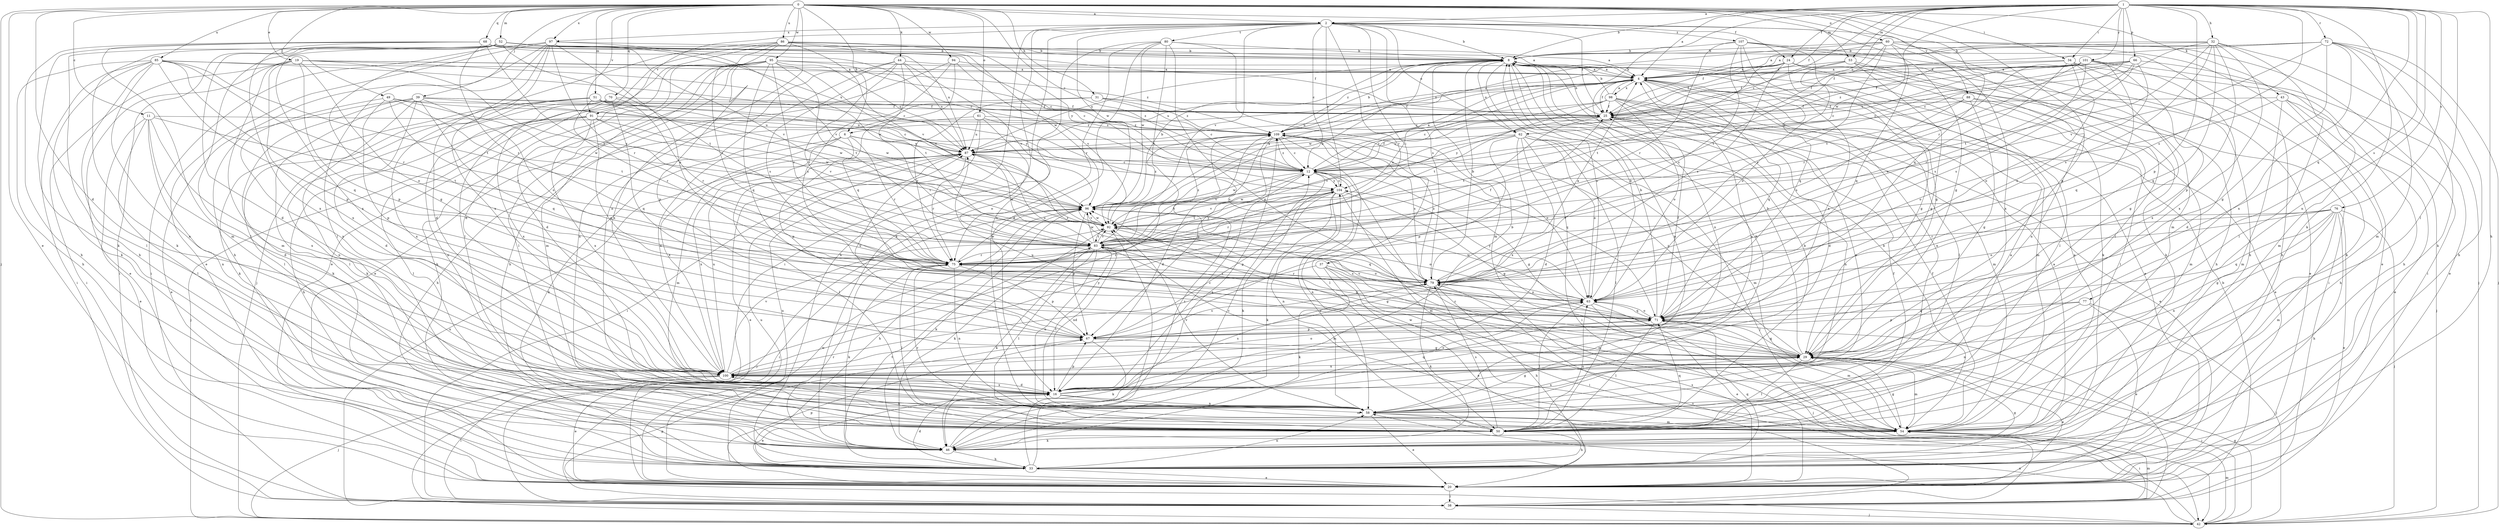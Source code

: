 strict digraph  {
0;
1;
2;
4;
6;
8;
11;
12;
16;
19;
20;
24;
25;
29;
31;
32;
33;
34;
37;
38;
39;
42;
43;
44;
46;
49;
50;
51;
52;
53;
54;
58;
60;
61;
62;
63;
66;
67;
68;
70;
71;
72;
75;
76;
77;
79;
80;
83;
85;
86;
87;
88;
91;
92;
94;
95;
96;
97;
98;
100;
101;
104;
107;
109;
0 -> 2  [label=a];
0 -> 6  [label=b];
0 -> 11  [label=c];
0 -> 12  [label=c];
0 -> 16  [label=d];
0 -> 19  [label=e];
0 -> 20  [label=e];
0 -> 24  [label=f];
0 -> 29  [label=g];
0 -> 31  [label=h];
0 -> 34  [label=i];
0 -> 39  [label=j];
0 -> 42  [label=j];
0 -> 43  [label=k];
0 -> 44  [label=k];
0 -> 49  [label=l];
0 -> 51  [label=m];
0 -> 52  [label=m];
0 -> 53  [label=m];
0 -> 58  [label=n];
0 -> 60  [label=o];
0 -> 61  [label=o];
0 -> 68  [label=q];
0 -> 70  [label=q];
0 -> 71  [label=q];
0 -> 85  [label=u];
0 -> 86  [label=u];
0 -> 88  [label=v];
0 -> 91  [label=v];
0 -> 94  [label=w];
0 -> 95  [label=w];
0 -> 97  [label=x];
1 -> 2  [label=a];
1 -> 4  [label=a];
1 -> 6  [label=b];
1 -> 8  [label=b];
1 -> 12  [label=c];
1 -> 24  [label=f];
1 -> 25  [label=f];
1 -> 32  [label=h];
1 -> 33  [label=h];
1 -> 34  [label=i];
1 -> 46  [label=k];
1 -> 50  [label=l];
1 -> 53  [label=m];
1 -> 58  [label=n];
1 -> 62  [label=o];
1 -> 66  [label=p];
1 -> 67  [label=p];
1 -> 71  [label=q];
1 -> 72  [label=r];
1 -> 75  [label=r];
1 -> 76  [label=s];
1 -> 77  [label=s];
1 -> 79  [label=s];
1 -> 96  [label=w];
1 -> 101  [label=y];
2 -> 8  [label=b];
2 -> 12  [label=c];
2 -> 25  [label=f];
2 -> 29  [label=g];
2 -> 37  [label=i];
2 -> 38  [label=i];
2 -> 46  [label=k];
2 -> 54  [label=m];
2 -> 58  [label=n];
2 -> 62  [label=o];
2 -> 75  [label=r];
2 -> 79  [label=s];
2 -> 80  [label=t];
2 -> 91  [label=v];
2 -> 92  [label=v];
2 -> 96  [label=w];
2 -> 97  [label=x];
2 -> 104  [label=y];
2 -> 107  [label=z];
4 -> 25  [label=f];
4 -> 50  [label=l];
4 -> 54  [label=m];
4 -> 58  [label=n];
4 -> 71  [label=q];
4 -> 87  [label=u];
4 -> 96  [label=w];
4 -> 98  [label=x];
4 -> 100  [label=x];
6 -> 46  [label=k];
6 -> 54  [label=m];
6 -> 67  [label=p];
6 -> 75  [label=r];
6 -> 83  [label=t];
6 -> 87  [label=u];
6 -> 100  [label=x];
8 -> 4  [label=a];
8 -> 20  [label=e];
8 -> 38  [label=i];
8 -> 58  [label=n];
8 -> 62  [label=o];
8 -> 63  [label=o];
8 -> 87  [label=u];
8 -> 109  [label=z];
11 -> 16  [label=d];
11 -> 20  [label=e];
11 -> 50  [label=l];
11 -> 58  [label=n];
11 -> 83  [label=t];
11 -> 100  [label=x];
11 -> 109  [label=z];
12 -> 4  [label=a];
12 -> 25  [label=f];
12 -> 29  [label=g];
12 -> 46  [label=k];
12 -> 58  [label=n];
12 -> 83  [label=t];
12 -> 92  [label=v];
12 -> 96  [label=w];
12 -> 104  [label=y];
12 -> 109  [label=z];
16 -> 4  [label=a];
16 -> 8  [label=b];
16 -> 12  [label=c];
16 -> 20  [label=e];
16 -> 29  [label=g];
16 -> 54  [label=m];
16 -> 58  [label=n];
16 -> 63  [label=o];
16 -> 67  [label=p];
16 -> 71  [label=q];
16 -> 79  [label=s];
16 -> 100  [label=x];
19 -> 4  [label=a];
19 -> 20  [label=e];
19 -> 38  [label=i];
19 -> 54  [label=m];
19 -> 63  [label=o];
19 -> 67  [label=p];
19 -> 92  [label=v];
19 -> 96  [label=w];
19 -> 100  [label=x];
19 -> 109  [label=z];
20 -> 38  [label=i];
20 -> 67  [label=p];
20 -> 79  [label=s];
20 -> 87  [label=u];
20 -> 96  [label=w];
24 -> 4  [label=a];
24 -> 25  [label=f];
24 -> 29  [label=g];
24 -> 33  [label=h];
24 -> 46  [label=k];
24 -> 50  [label=l];
24 -> 79  [label=s];
24 -> 83  [label=t];
24 -> 109  [label=z];
25 -> 8  [label=b];
25 -> 12  [label=c];
25 -> 20  [label=e];
25 -> 58  [label=n];
25 -> 83  [label=t];
25 -> 104  [label=y];
25 -> 109  [label=z];
29 -> 8  [label=b];
29 -> 20  [label=e];
29 -> 42  [label=j];
29 -> 50  [label=l];
29 -> 54  [label=m];
29 -> 58  [label=n];
29 -> 71  [label=q];
29 -> 87  [label=u];
29 -> 100  [label=x];
29 -> 109  [label=z];
31 -> 12  [label=c];
31 -> 25  [label=f];
31 -> 33  [label=h];
31 -> 75  [label=r];
31 -> 109  [label=z];
32 -> 4  [label=a];
32 -> 8  [label=b];
32 -> 12  [label=c];
32 -> 42  [label=j];
32 -> 50  [label=l];
32 -> 67  [label=p];
32 -> 71  [label=q];
32 -> 79  [label=s];
32 -> 83  [label=t];
32 -> 100  [label=x];
33 -> 16  [label=d];
33 -> 20  [label=e];
33 -> 29  [label=g];
33 -> 58  [label=n];
33 -> 71  [label=q];
33 -> 83  [label=t];
33 -> 87  [label=u];
33 -> 92  [label=v];
33 -> 109  [label=z];
34 -> 4  [label=a];
34 -> 29  [label=g];
34 -> 33  [label=h];
34 -> 46  [label=k];
34 -> 63  [label=o];
34 -> 79  [label=s];
34 -> 109  [label=z];
37 -> 20  [label=e];
37 -> 38  [label=i];
37 -> 46  [label=k];
37 -> 54  [label=m];
37 -> 79  [label=s];
37 -> 100  [label=x];
38 -> 8  [label=b];
38 -> 42  [label=j];
38 -> 54  [label=m];
38 -> 87  [label=u];
39 -> 16  [label=d];
39 -> 20  [label=e];
39 -> 25  [label=f];
39 -> 46  [label=k];
39 -> 50  [label=l];
39 -> 58  [label=n];
39 -> 71  [label=q];
39 -> 79  [label=s];
39 -> 96  [label=w];
39 -> 104  [label=y];
42 -> 29  [label=g];
42 -> 54  [label=m];
42 -> 58  [label=n];
42 -> 67  [label=p];
42 -> 79  [label=s];
43 -> 20  [label=e];
43 -> 25  [label=f];
43 -> 33  [label=h];
43 -> 42  [label=j];
43 -> 54  [label=m];
43 -> 63  [label=o];
44 -> 4  [label=a];
44 -> 58  [label=n];
44 -> 75  [label=r];
44 -> 79  [label=s];
44 -> 83  [label=t];
44 -> 87  [label=u];
44 -> 92  [label=v];
44 -> 100  [label=x];
46 -> 4  [label=a];
46 -> 12  [label=c];
46 -> 33  [label=h];
46 -> 75  [label=r];
46 -> 109  [label=z];
49 -> 25  [label=f];
49 -> 67  [label=p];
49 -> 75  [label=r];
49 -> 83  [label=t];
49 -> 87  [label=u];
49 -> 96  [label=w];
49 -> 100  [label=x];
50 -> 4  [label=a];
50 -> 8  [label=b];
50 -> 25  [label=f];
50 -> 33  [label=h];
50 -> 63  [label=o];
50 -> 71  [label=q];
50 -> 79  [label=s];
50 -> 100  [label=x];
50 -> 104  [label=y];
51 -> 12  [label=c];
51 -> 25  [label=f];
51 -> 46  [label=k];
51 -> 50  [label=l];
51 -> 75  [label=r];
51 -> 87  [label=u];
51 -> 96  [label=w];
51 -> 100  [label=x];
51 -> 109  [label=z];
52 -> 4  [label=a];
52 -> 8  [label=b];
52 -> 12  [label=c];
52 -> 16  [label=d];
52 -> 29  [label=g];
52 -> 33  [label=h];
52 -> 38  [label=i];
52 -> 46  [label=k];
52 -> 50  [label=l];
52 -> 83  [label=t];
52 -> 87  [label=u];
52 -> 92  [label=v];
52 -> 100  [label=x];
53 -> 4  [label=a];
53 -> 20  [label=e];
53 -> 25  [label=f];
53 -> 29  [label=g];
53 -> 46  [label=k];
53 -> 58  [label=n];
53 -> 63  [label=o];
54 -> 4  [label=a];
54 -> 8  [label=b];
54 -> 12  [label=c];
54 -> 25  [label=f];
54 -> 29  [label=g];
54 -> 38  [label=i];
54 -> 46  [label=k];
54 -> 75  [label=r];
54 -> 96  [label=w];
58 -> 8  [label=b];
58 -> 20  [label=e];
58 -> 50  [label=l];
58 -> 54  [label=m];
58 -> 83  [label=t];
58 -> 92  [label=v];
60 -> 8  [label=b];
60 -> 20  [label=e];
60 -> 25  [label=f];
60 -> 33  [label=h];
60 -> 38  [label=i];
60 -> 71  [label=q];
60 -> 79  [label=s];
60 -> 83  [label=t];
60 -> 100  [label=x];
60 -> 109  [label=z];
61 -> 38  [label=i];
61 -> 63  [label=o];
61 -> 79  [label=s];
61 -> 87  [label=u];
61 -> 100  [label=x];
61 -> 109  [label=z];
62 -> 16  [label=d];
62 -> 38  [label=i];
62 -> 42  [label=j];
62 -> 50  [label=l];
62 -> 54  [label=m];
62 -> 63  [label=o];
62 -> 67  [label=p];
62 -> 87  [label=u];
62 -> 92  [label=v];
62 -> 100  [label=x];
63 -> 8  [label=b];
63 -> 20  [label=e];
63 -> 42  [label=j];
63 -> 50  [label=l];
63 -> 71  [label=q];
63 -> 96  [label=w];
63 -> 104  [label=y];
66 -> 4  [label=a];
66 -> 12  [label=c];
66 -> 25  [label=f];
66 -> 54  [label=m];
66 -> 63  [label=o];
66 -> 75  [label=r];
66 -> 79  [label=s];
66 -> 87  [label=u];
67 -> 29  [label=g];
67 -> 46  [label=k];
67 -> 79  [label=s];
67 -> 87  [label=u];
68 -> 4  [label=a];
68 -> 8  [label=b];
68 -> 12  [label=c];
68 -> 25  [label=f];
68 -> 33  [label=h];
68 -> 46  [label=k];
68 -> 54  [label=m];
68 -> 75  [label=r];
68 -> 83  [label=t];
68 -> 100  [label=x];
70 -> 25  [label=f];
70 -> 46  [label=k];
70 -> 58  [label=n];
70 -> 71  [label=q];
70 -> 75  [label=r];
70 -> 100  [label=x];
71 -> 8  [label=b];
71 -> 25  [label=f];
71 -> 38  [label=i];
71 -> 50  [label=l];
71 -> 54  [label=m];
71 -> 63  [label=o];
71 -> 67  [label=p];
71 -> 92  [label=v];
72 -> 4  [label=a];
72 -> 8  [label=b];
72 -> 25  [label=f];
72 -> 29  [label=g];
72 -> 33  [label=h];
72 -> 42  [label=j];
72 -> 46  [label=k];
72 -> 54  [label=m];
72 -> 92  [label=v];
72 -> 100  [label=x];
75 -> 25  [label=f];
75 -> 46  [label=k];
75 -> 50  [label=l];
75 -> 58  [label=n];
75 -> 67  [label=p];
75 -> 79  [label=s];
75 -> 96  [label=w];
76 -> 20  [label=e];
76 -> 29  [label=g];
76 -> 33  [label=h];
76 -> 42  [label=j];
76 -> 54  [label=m];
76 -> 58  [label=n];
76 -> 63  [label=o];
76 -> 71  [label=q];
76 -> 75  [label=r];
76 -> 92  [label=v];
77 -> 20  [label=e];
77 -> 42  [label=j];
77 -> 58  [label=n];
77 -> 67  [label=p];
77 -> 71  [label=q];
79 -> 4  [label=a];
79 -> 8  [label=b];
79 -> 33  [label=h];
79 -> 46  [label=k];
79 -> 63  [label=o];
79 -> 75  [label=r];
79 -> 87  [label=u];
79 -> 109  [label=z];
80 -> 8  [label=b];
80 -> 16  [label=d];
80 -> 29  [label=g];
80 -> 33  [label=h];
80 -> 54  [label=m];
80 -> 75  [label=r];
80 -> 83  [label=t];
80 -> 96  [label=w];
83 -> 4  [label=a];
83 -> 16  [label=d];
83 -> 29  [label=g];
83 -> 46  [label=k];
83 -> 50  [label=l];
83 -> 54  [label=m];
83 -> 58  [label=n];
83 -> 63  [label=o];
83 -> 75  [label=r];
83 -> 87  [label=u];
83 -> 92  [label=v];
83 -> 96  [label=w];
83 -> 104  [label=y];
83 -> 109  [label=z];
85 -> 4  [label=a];
85 -> 12  [label=c];
85 -> 33  [label=h];
85 -> 38  [label=i];
85 -> 46  [label=k];
85 -> 50  [label=l];
85 -> 58  [label=n];
85 -> 67  [label=p];
85 -> 71  [label=q];
85 -> 75  [label=r];
85 -> 83  [label=t];
86 -> 8  [label=b];
86 -> 16  [label=d];
86 -> 20  [label=e];
86 -> 42  [label=j];
86 -> 50  [label=l];
86 -> 75  [label=r];
86 -> 87  [label=u];
86 -> 92  [label=v];
86 -> 96  [label=w];
86 -> 104  [label=y];
87 -> 12  [label=c];
87 -> 20  [label=e];
87 -> 50  [label=l];
87 -> 75  [label=r];
87 -> 79  [label=s];
87 -> 100  [label=x];
88 -> 25  [label=f];
88 -> 29  [label=g];
88 -> 50  [label=l];
88 -> 54  [label=m];
88 -> 79  [label=s];
88 -> 87  [label=u];
91 -> 33  [label=h];
91 -> 42  [label=j];
91 -> 50  [label=l];
91 -> 71  [label=q];
91 -> 92  [label=v];
91 -> 96  [label=w];
91 -> 100  [label=x];
91 -> 109  [label=z];
92 -> 8  [label=b];
92 -> 29  [label=g];
92 -> 46  [label=k];
92 -> 63  [label=o];
92 -> 83  [label=t];
92 -> 96  [label=w];
94 -> 4  [label=a];
94 -> 33  [label=h];
94 -> 71  [label=q];
94 -> 79  [label=s];
94 -> 92  [label=v];
95 -> 4  [label=a];
95 -> 12  [label=c];
95 -> 16  [label=d];
95 -> 20  [label=e];
95 -> 33  [label=h];
95 -> 50  [label=l];
95 -> 54  [label=m];
95 -> 67  [label=p];
95 -> 71  [label=q];
95 -> 75  [label=r];
95 -> 83  [label=t];
95 -> 87  [label=u];
95 -> 92  [label=v];
96 -> 4  [label=a];
96 -> 8  [label=b];
96 -> 33  [label=h];
96 -> 38  [label=i];
96 -> 42  [label=j];
96 -> 46  [label=k];
96 -> 67  [label=p];
96 -> 71  [label=q];
96 -> 92  [label=v];
96 -> 109  [label=z];
97 -> 8  [label=b];
97 -> 16  [label=d];
97 -> 20  [label=e];
97 -> 33  [label=h];
97 -> 38  [label=i];
97 -> 50  [label=l];
97 -> 75  [label=r];
97 -> 79  [label=s];
97 -> 92  [label=v];
97 -> 100  [label=x];
98 -> 4  [label=a];
98 -> 8  [label=b];
98 -> 12  [label=c];
98 -> 16  [label=d];
98 -> 20  [label=e];
98 -> 25  [label=f];
98 -> 54  [label=m];
98 -> 58  [label=n];
98 -> 63  [label=o];
98 -> 83  [label=t];
98 -> 87  [label=u];
100 -> 16  [label=d];
100 -> 20  [label=e];
100 -> 38  [label=i];
100 -> 42  [label=j];
100 -> 63  [label=o];
100 -> 87  [label=u];
100 -> 92  [label=v];
100 -> 104  [label=y];
100 -> 109  [label=z];
101 -> 4  [label=a];
101 -> 12  [label=c];
101 -> 16  [label=d];
101 -> 20  [label=e];
101 -> 25  [label=f];
101 -> 71  [label=q];
101 -> 75  [label=r];
101 -> 79  [label=s];
101 -> 92  [label=v];
101 -> 100  [label=x];
104 -> 12  [label=c];
104 -> 29  [label=g];
104 -> 46  [label=k];
104 -> 54  [label=m];
104 -> 58  [label=n];
104 -> 67  [label=p];
104 -> 75  [label=r];
104 -> 83  [label=t];
104 -> 92  [label=v];
104 -> 96  [label=w];
107 -> 8  [label=b];
107 -> 29  [label=g];
107 -> 33  [label=h];
107 -> 50  [label=l];
107 -> 71  [label=q];
107 -> 75  [label=r];
107 -> 79  [label=s];
107 -> 100  [label=x];
109 -> 8  [label=b];
109 -> 12  [label=c];
109 -> 16  [label=d];
109 -> 50  [label=l];
109 -> 63  [label=o];
109 -> 67  [label=p];
109 -> 71  [label=q];
109 -> 79  [label=s];
109 -> 87  [label=u];
}
